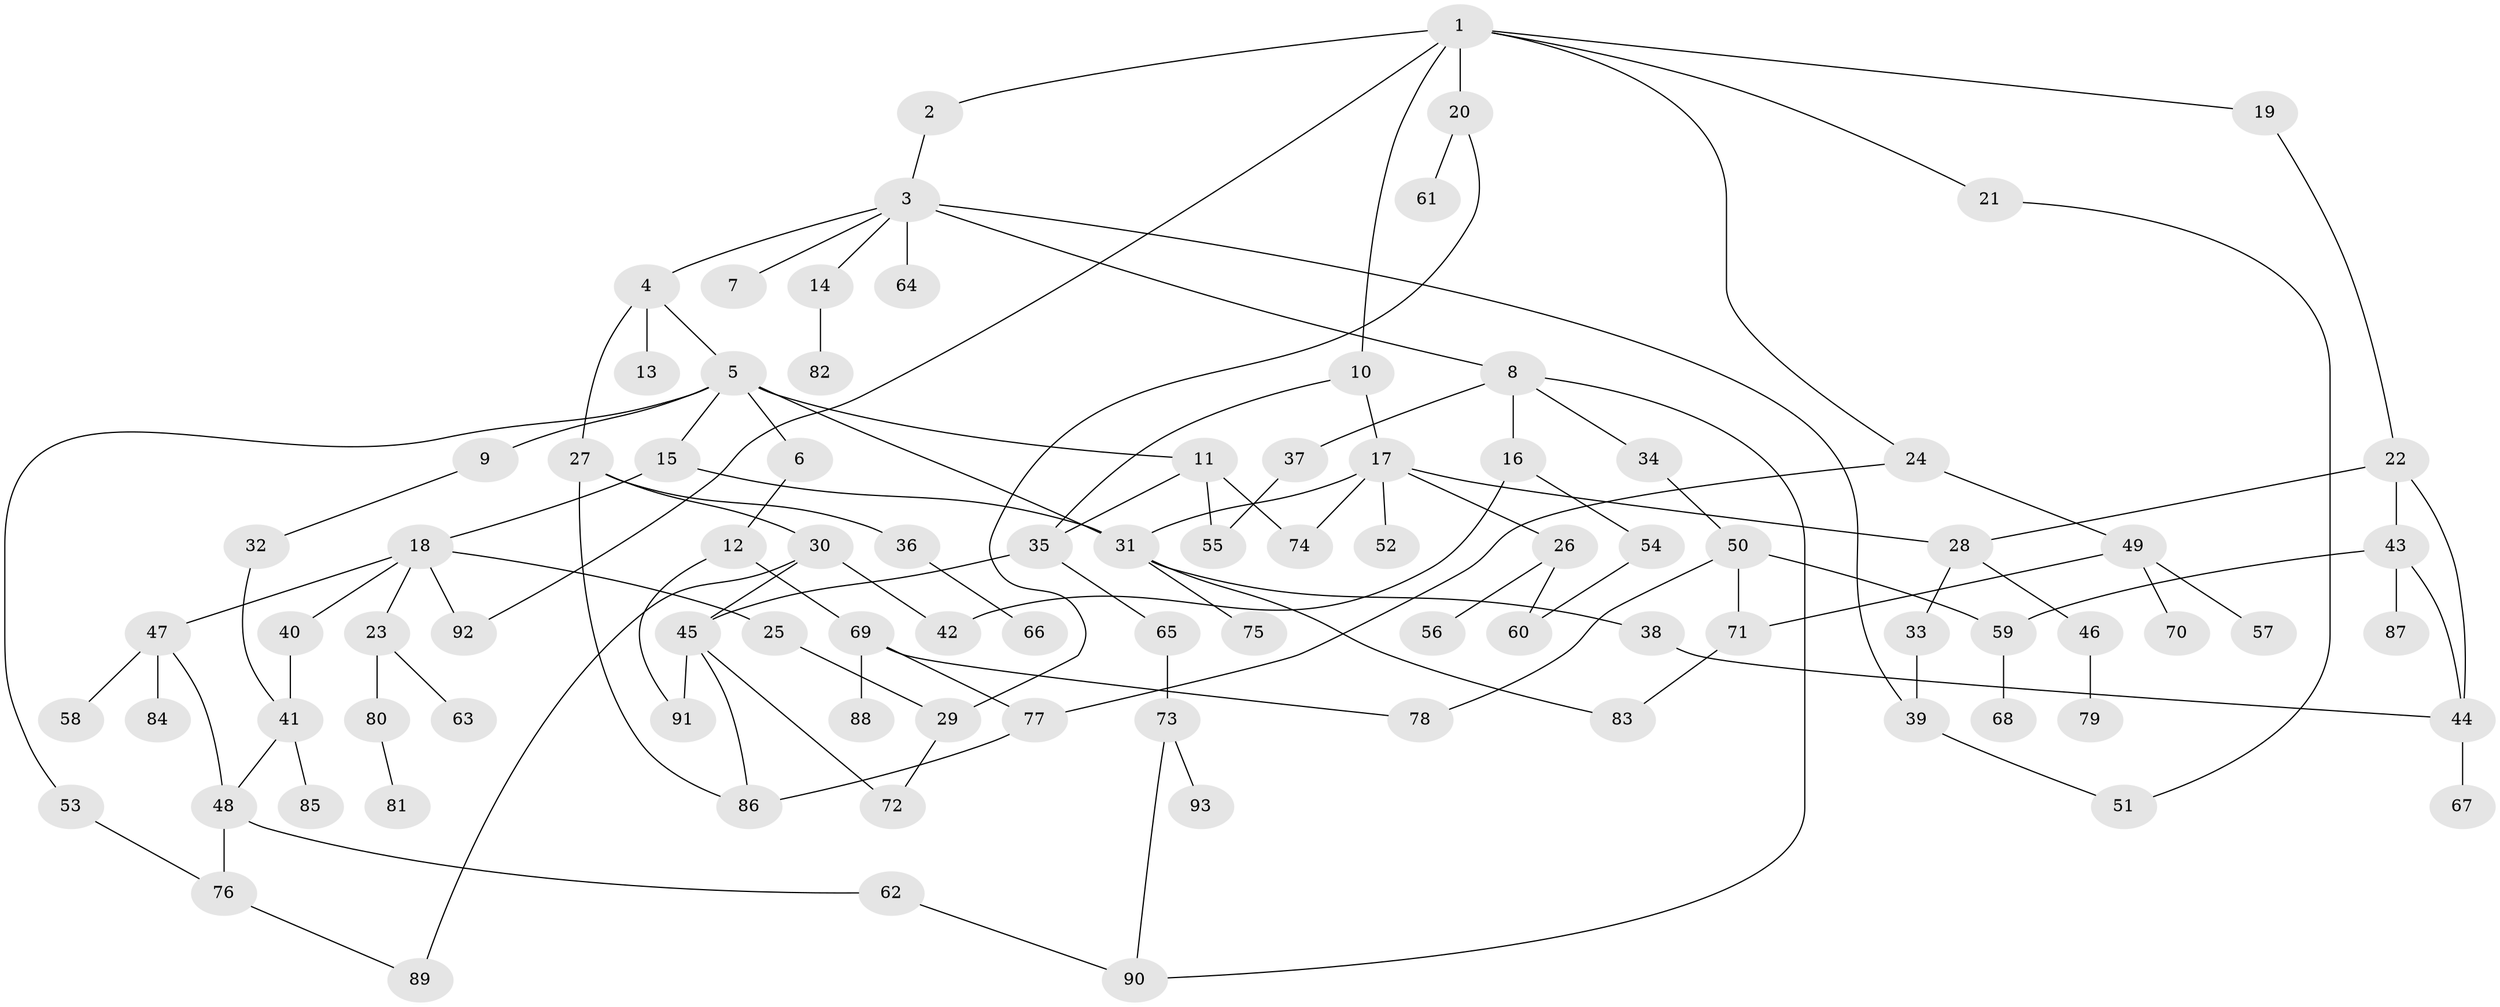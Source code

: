 // coarse degree distribution, {8: 0.015384615384615385, 2: 0.23076923076923078, 9: 0.015384615384615385, 7: 0.015384615384615385, 1: 0.27692307692307694, 5: 0.07692307692307693, 4: 0.12307692307692308, 3: 0.2, 6: 0.046153846153846156}
// Generated by graph-tools (version 1.1) at 2025/23/03/03/25 07:23:34]
// undirected, 93 vertices, 122 edges
graph export_dot {
graph [start="1"]
  node [color=gray90,style=filled];
  1;
  2;
  3;
  4;
  5;
  6;
  7;
  8;
  9;
  10;
  11;
  12;
  13;
  14;
  15;
  16;
  17;
  18;
  19;
  20;
  21;
  22;
  23;
  24;
  25;
  26;
  27;
  28;
  29;
  30;
  31;
  32;
  33;
  34;
  35;
  36;
  37;
  38;
  39;
  40;
  41;
  42;
  43;
  44;
  45;
  46;
  47;
  48;
  49;
  50;
  51;
  52;
  53;
  54;
  55;
  56;
  57;
  58;
  59;
  60;
  61;
  62;
  63;
  64;
  65;
  66;
  67;
  68;
  69;
  70;
  71;
  72;
  73;
  74;
  75;
  76;
  77;
  78;
  79;
  80;
  81;
  82;
  83;
  84;
  85;
  86;
  87;
  88;
  89;
  90;
  91;
  92;
  93;
  1 -- 2;
  1 -- 10;
  1 -- 19;
  1 -- 20;
  1 -- 21;
  1 -- 24;
  1 -- 92;
  2 -- 3;
  3 -- 4;
  3 -- 7;
  3 -- 8;
  3 -- 14;
  3 -- 64;
  3 -- 39;
  4 -- 5;
  4 -- 13;
  4 -- 27;
  5 -- 6;
  5 -- 9;
  5 -- 11;
  5 -- 15;
  5 -- 53;
  5 -- 31;
  6 -- 12;
  8 -- 16;
  8 -- 34;
  8 -- 37;
  8 -- 90;
  9 -- 32;
  10 -- 17;
  10 -- 35;
  11 -- 55;
  11 -- 74;
  11 -- 35;
  12 -- 69;
  12 -- 91;
  14 -- 82;
  15 -- 18;
  15 -- 31;
  16 -- 54;
  16 -- 42;
  17 -- 26;
  17 -- 52;
  17 -- 74;
  17 -- 28;
  17 -- 31;
  18 -- 23;
  18 -- 25;
  18 -- 40;
  18 -- 47;
  18 -- 92;
  19 -- 22;
  20 -- 61;
  20 -- 29;
  21 -- 51;
  22 -- 28;
  22 -- 43;
  22 -- 44;
  23 -- 63;
  23 -- 80;
  24 -- 49;
  24 -- 77;
  25 -- 29;
  26 -- 56;
  26 -- 60;
  27 -- 30;
  27 -- 36;
  27 -- 86;
  28 -- 33;
  28 -- 46;
  29 -- 72;
  30 -- 42;
  30 -- 89;
  30 -- 45;
  31 -- 38;
  31 -- 75;
  31 -- 83;
  32 -- 41;
  33 -- 39;
  34 -- 50;
  35 -- 45;
  35 -- 65;
  36 -- 66;
  37 -- 55;
  38 -- 44;
  39 -- 51;
  40 -- 41;
  41 -- 85;
  41 -- 48;
  43 -- 44;
  43 -- 59;
  43 -- 87;
  44 -- 67;
  45 -- 86;
  45 -- 72;
  45 -- 91;
  46 -- 79;
  47 -- 48;
  47 -- 58;
  47 -- 84;
  48 -- 62;
  48 -- 76;
  49 -- 57;
  49 -- 70;
  49 -- 71;
  50 -- 71;
  50 -- 78;
  50 -- 59;
  53 -- 76;
  54 -- 60;
  59 -- 68;
  62 -- 90;
  65 -- 73;
  69 -- 77;
  69 -- 78;
  69 -- 88;
  71 -- 83;
  73 -- 93;
  73 -- 90;
  76 -- 89;
  77 -- 86;
  80 -- 81;
}
